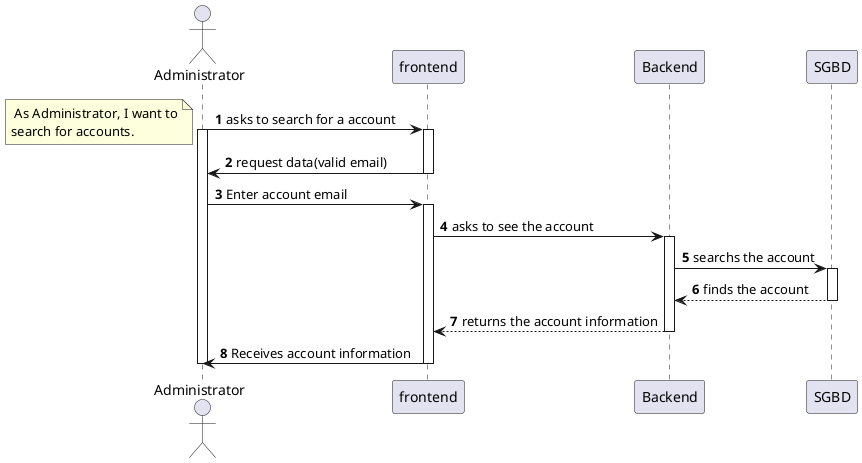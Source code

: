 @startuml
'https://plantuml.com/sequence-diagram
actor Administrator as adm
participant "frontend" as UI
participant "Backend" as Back
participant "SGBD" as db


autonumber

adm -> UI : asks to search for a account
note left
 As Administrator, I want to
search for accounts.
end note
activate adm
activate UI
UI -> adm : request data(valid email)
deactivate UI
adm -> UI : Enter account email
activate UI
UI-> Back : asks to see the account
activate Back
Back -> db : searchs the account
activate db
db --> Back : finds the account
deactivate db
Back --> UI : returns the account information
deactivate Back
UI -> adm : Receives account information
deactivate adm
deactivate UI
@enduml